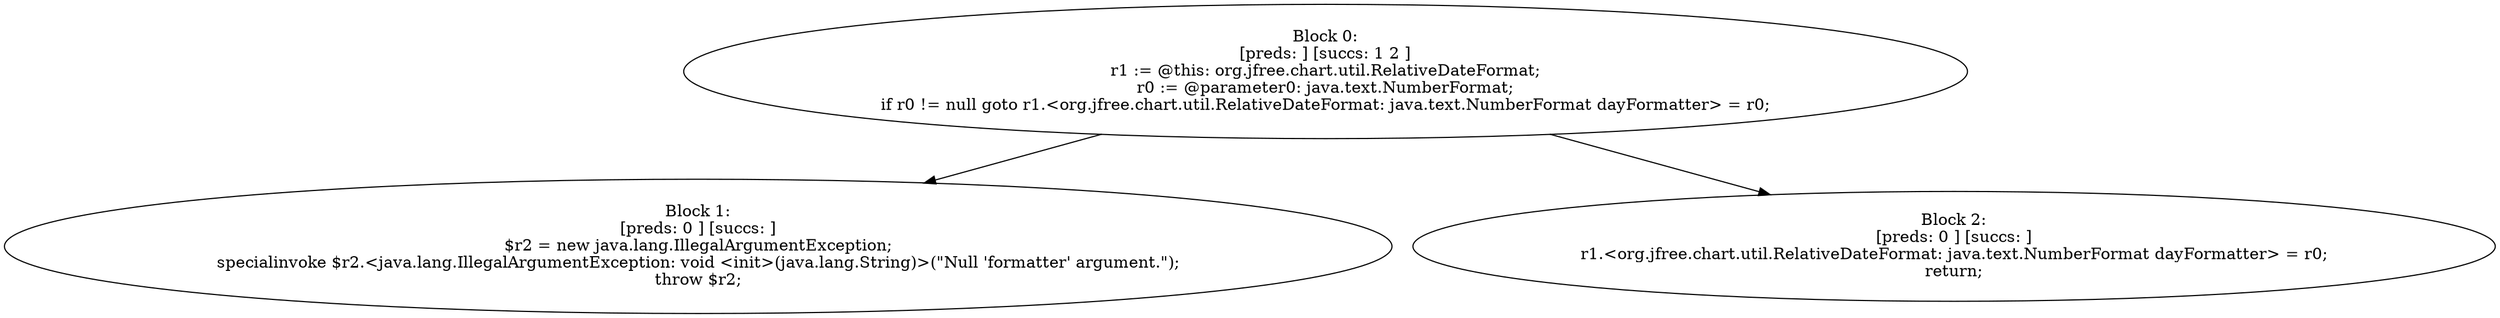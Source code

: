 digraph "unitGraph" {
    "Block 0:
[preds: ] [succs: 1 2 ]
r1 := @this: org.jfree.chart.util.RelativeDateFormat;
r0 := @parameter0: java.text.NumberFormat;
if r0 != null goto r1.<org.jfree.chart.util.RelativeDateFormat: java.text.NumberFormat dayFormatter> = r0;
"
    "Block 1:
[preds: 0 ] [succs: ]
$r2 = new java.lang.IllegalArgumentException;
specialinvoke $r2.<java.lang.IllegalArgumentException: void <init>(java.lang.String)>(\"Null \'formatter\' argument.\");
throw $r2;
"
    "Block 2:
[preds: 0 ] [succs: ]
r1.<org.jfree.chart.util.RelativeDateFormat: java.text.NumberFormat dayFormatter> = r0;
return;
"
    "Block 0:
[preds: ] [succs: 1 2 ]
r1 := @this: org.jfree.chart.util.RelativeDateFormat;
r0 := @parameter0: java.text.NumberFormat;
if r0 != null goto r1.<org.jfree.chart.util.RelativeDateFormat: java.text.NumberFormat dayFormatter> = r0;
"->"Block 1:
[preds: 0 ] [succs: ]
$r2 = new java.lang.IllegalArgumentException;
specialinvoke $r2.<java.lang.IllegalArgumentException: void <init>(java.lang.String)>(\"Null \'formatter\' argument.\");
throw $r2;
";
    "Block 0:
[preds: ] [succs: 1 2 ]
r1 := @this: org.jfree.chart.util.RelativeDateFormat;
r0 := @parameter0: java.text.NumberFormat;
if r0 != null goto r1.<org.jfree.chart.util.RelativeDateFormat: java.text.NumberFormat dayFormatter> = r0;
"->"Block 2:
[preds: 0 ] [succs: ]
r1.<org.jfree.chart.util.RelativeDateFormat: java.text.NumberFormat dayFormatter> = r0;
return;
";
}
